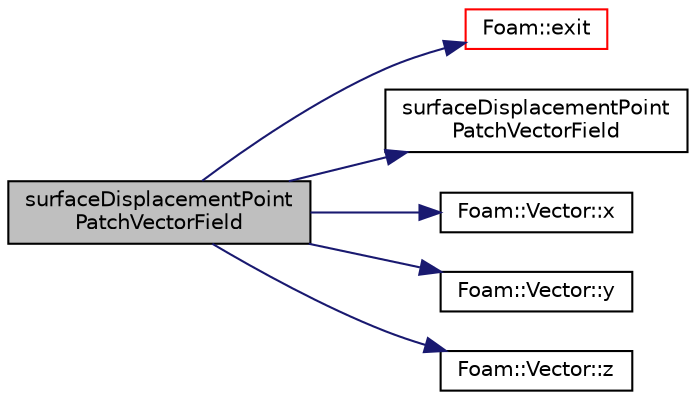 digraph "surfaceDisplacementPointPatchVectorField"
{
  bgcolor="transparent";
  edge [fontname="Helvetica",fontsize="10",labelfontname="Helvetica",labelfontsize="10"];
  node [fontname="Helvetica",fontsize="10",shape=record];
  rankdir="LR";
  Node1 [label="surfaceDisplacementPoint\lPatchVectorField",height=0.2,width=0.4,color="black", fillcolor="grey75", style="filled", fontcolor="black"];
  Node1 -> Node2 [color="midnightblue",fontsize="10",style="solid",fontname="Helvetica"];
  Node2 [label="Foam::exit",height=0.2,width=0.4,color="red",URL="$a10758.html#a06ca7250d8e89caf05243ec094843642"];
  Node1 -> Node3 [color="midnightblue",fontsize="10",style="solid",fontname="Helvetica"];
  Node3 [label="surfaceDisplacementPoint\lPatchVectorField",height=0.2,width=0.4,color="black",URL="$a02487.html#a7ffef9ec440cc008ad5b5d27ee4c537c",tooltip="Construct from patch and internal field. "];
  Node1 -> Node4 [color="midnightblue",fontsize="10",style="solid",fontname="Helvetica"];
  Node4 [label="Foam::Vector::x",height=0.2,width=0.4,color="black",URL="$a02805.html#aeb7dc4a97968c543f58f9c7082e55757"];
  Node1 -> Node5 [color="midnightblue",fontsize="10",style="solid",fontname="Helvetica"];
  Node5 [label="Foam::Vector::y",height=0.2,width=0.4,color="black",URL="$a02805.html#a77c00b469d89c23bd35d2eb236140f70"];
  Node1 -> Node6 [color="midnightblue",fontsize="10",style="solid",fontname="Helvetica"];
  Node6 [label="Foam::Vector::z",height=0.2,width=0.4,color="black",URL="$a02805.html#ac72a74f7dde9500927f63515c3f0a2f3"];
}
